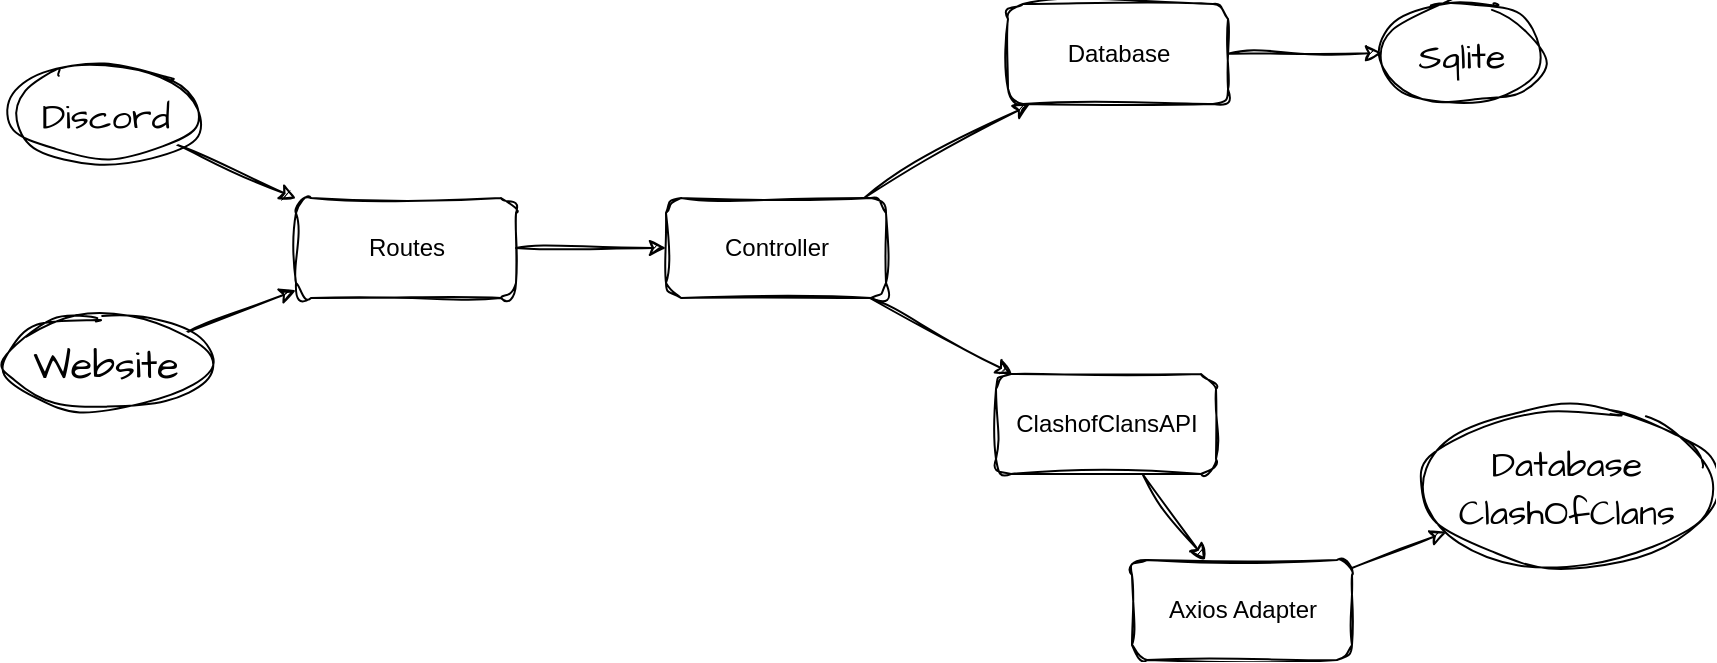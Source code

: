 <mxfile>
    <diagram id="liwXYYYH1tpW6xJdXalR" name="Domain Model">
        <mxGraphModel dx="1515" dy="434" grid="0" gridSize="10" guides="1" tooltips="1" connect="1" arrows="1" fold="1" page="0" pageScale="1" pageWidth="1100" pageHeight="850" background="none" math="0" shadow="0">
            <root>
                <mxCell id="0"/>
                <mxCell id="1" parent="0"/>
                <mxCell id="16" value="Axios Adapter" style="html=1;rounded=1;sketch=1;curveFitting=1;jiggle=2;" parent="1" vertex="1">
                    <mxGeometry x="419" y="638" width="110" height="50" as="geometry"/>
                </mxCell>
                <mxCell id="25" style="edgeStyle=none;html=1;rounded=1;sketch=1;curveFitting=1;jiggle=2;" parent="1" source="17" target="16" edge="1">
                    <mxGeometry relative="1" as="geometry"/>
                </mxCell>
                <mxCell id="17" value="ClashofClansAPI" style="html=1;rounded=1;sketch=1;curveFitting=1;jiggle=2;fillColor=none;" parent="1" vertex="1">
                    <mxGeometry x="351" y="545" width="110" height="50" as="geometry"/>
                </mxCell>
                <mxCell id="46" style="edgeStyle=none;rounded=1;sketch=1;hachureGap=4;jiggle=2;curveFitting=1;html=1;fontFamily=Architects Daughter;fontSource=https%3A%2F%2Ffonts.googleapis.com%2Fcss%3Ffamily%3DArchitects%2BDaughter;fontSize=16;" parent="1" source="16" target="45" edge="1">
                    <mxGeometry relative="1" as="geometry"/>
                </mxCell>
                <mxCell id="48" style="edgeStyle=none;rounded=1;sketch=1;hachureGap=4;jiggle=2;curveFitting=1;html=1;fontFamily=Architects Daughter;fontSource=https%3A%2F%2Ffonts.googleapis.com%2Fcss%3Ffamily%3DArchitects%2BDaughter;fontSize=16;" parent="1" source="18" target="47" edge="1">
                    <mxGeometry relative="1" as="geometry"/>
                </mxCell>
                <mxCell id="18" value="Database" style="html=1;rounded=1;sketch=1;curveFitting=1;jiggle=2;" parent="1" vertex="1">
                    <mxGeometry x="357" y="360" width="110" height="50" as="geometry"/>
                </mxCell>
                <mxCell id="23" style="edgeStyle=none;html=1;rounded=1;sketch=1;curveFitting=1;jiggle=2;" parent="1" source="21" target="18" edge="1">
                    <mxGeometry relative="1" as="geometry"/>
                </mxCell>
                <mxCell id="24" style="edgeStyle=none;html=1;rounded=1;sketch=1;curveFitting=1;jiggle=2;" parent="1" source="21" target="17" edge="1">
                    <mxGeometry relative="1" as="geometry"/>
                </mxCell>
                <mxCell id="21" value="Controller" style="html=1;rounded=1;sketch=1;curveFitting=1;jiggle=2;" parent="1" vertex="1">
                    <mxGeometry x="186" y="457" width="110" height="50" as="geometry"/>
                </mxCell>
                <mxCell id="45" value="&lt;font style=&quot;font-size: 18px;&quot;&gt;Database&lt;br&gt;ClashOfClans&lt;/font&gt;" style="ellipse;whiteSpace=wrap;html=1;rounded=1;sketch=1;hachureGap=4;jiggle=2;curveFitting=1;fontFamily=Architects Daughter;fontSource=https%3A%2F%2Ffonts.googleapis.com%2Fcss%3Ffamily%3DArchitects%2BDaughter;fontSize=20;" parent="1" vertex="1">
                    <mxGeometry x="563" y="561" width="147" height="80" as="geometry"/>
                </mxCell>
                <mxCell id="47" value="&lt;font style=&quot;font-size: 18px;&quot;&gt;Sqlite&lt;/font&gt;" style="ellipse;whiteSpace=wrap;html=1;rounded=1;sketch=1;hachureGap=4;jiggle=2;curveFitting=1;fontFamily=Architects Daughter;fontSource=https%3A%2F%2Ffonts.googleapis.com%2Fcss%3Ffamily%3DArchitects%2BDaughter;fontSize=20;fillColor=none;" parent="1" vertex="1">
                    <mxGeometry x="544" y="359" width="80" height="51" as="geometry"/>
                </mxCell>
                <mxCell id="54" style="edgeStyle=none;sketch=1;hachureGap=4;jiggle=2;curveFitting=1;html=1;fontFamily=Architects Daughter;fontSource=https%3A%2F%2Ffonts.googleapis.com%2Fcss%3Ffamily%3DArchitects%2BDaughter;fontSize=18;" parent="1" source="49" target="21" edge="1">
                    <mxGeometry relative="1" as="geometry"/>
                </mxCell>
                <mxCell id="49" value="Routes" style="html=1;rounded=1;sketch=1;curveFitting=1;jiggle=2;" parent="1" vertex="1">
                    <mxGeometry x="1" y="457" width="110" height="50" as="geometry"/>
                </mxCell>
                <mxCell id="53" style="edgeStyle=none;sketch=1;hachureGap=4;jiggle=2;curveFitting=1;html=1;fontFamily=Architects Daughter;fontSource=https%3A%2F%2Ffonts.googleapis.com%2Fcss%3Ffamily%3DArchitects%2BDaughter;fontSize=18;" parent="1" source="50" target="49" edge="1">
                    <mxGeometry relative="1" as="geometry"/>
                </mxCell>
                <mxCell id="50" value="Website" style="ellipse;whiteSpace=wrap;html=1;rounded=1;sketch=1;hachureGap=4;jiggle=2;curveFitting=1;fontFamily=Architects Daughter;fontSource=https%3A%2F%2Ffonts.googleapis.com%2Fcss%3Ffamily%3DArchitects%2BDaughter;fontSize=20;" parent="1" vertex="1">
                    <mxGeometry x="-146" y="516" width="104" height="47" as="geometry"/>
                </mxCell>
                <mxCell id="52" style="edgeStyle=none;sketch=1;hachureGap=4;jiggle=2;curveFitting=1;html=1;fontFamily=Architects Daughter;fontSource=https%3A%2F%2Ffonts.googleapis.com%2Fcss%3Ffamily%3DArchitects%2BDaughter;fontSize=18;" parent="1" source="51" target="49" edge="1">
                    <mxGeometry relative="1" as="geometry"/>
                </mxCell>
                <mxCell id="51" value="&lt;font style=&quot;font-size: 18px;&quot;&gt;Discord&lt;/font&gt;" style="ellipse;whiteSpace=wrap;html=1;rounded=1;sketch=1;hachureGap=4;jiggle=2;curveFitting=1;fontFamily=Architects Daughter;fontSource=https%3A%2F%2Ffonts.googleapis.com%2Fcss%3Ffamily%3DArchitects%2BDaughter;fontSize=20;" parent="1" vertex="1">
                    <mxGeometry x="-142" y="391" width="96" height="47" as="geometry"/>
                </mxCell>
            </root>
        </mxGraphModel>
    </diagram>
</mxfile>